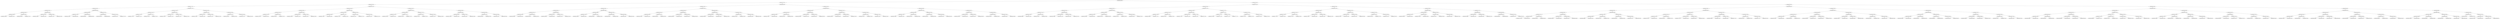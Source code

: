 digraph G{
511627691 [label="Node{data=[6053, 6053]}"]
511627691 -> 476150959
476150959 [label="Node{data=[4297, 4297]}"]
476150959 -> 1224287356
1224287356 [label="Node{data=[4190, 4190]}"]
1224287356 -> 2071763940
2071763940 [label="Node{data=[4111, 4111]}"]
2071763940 -> 325582505
325582505 [label="Node{data=[1950, 1950]}"]
325582505 -> 74742894
74742894 [label="Node{data=[1942, 1942]}"]
74742894 -> 95384152
95384152 [label="Node{data=[1938, 1938]}"]
95384152 -> 437484210
437484210 [label="Node{data=[1936, 1936]}"]
437484210 -> 917327343
917327343 [label="Node{data=[1849, 1849]}"]
437484210 -> 287162456
287162456 [label="Node{data=[1937, 1937]}"]
95384152 -> 1876843921
1876843921 [label="Node{data=[1940, 1940]}"]
1876843921 -> 1847163954
1847163954 [label="Node{data=[1939, 1939]}"]
1876843921 -> 839353899
839353899 [label="Node{data=[1941, 1941]}"]
74742894 -> 1298632499
1298632499 [label="Node{data=[1946, 1946]}"]
1298632499 -> 1355313627
1355313627 [label="Node{data=[1944, 1944]}"]
1355313627 -> 1972727580
1972727580 [label="Node{data=[1943, 1943]}"]
1355313627 -> 2066585947
2066585947 [label="Node{data=[1945, 1945]}"]
1298632499 -> 180526874
180526874 [label="Node{data=[1948, 1948]}"]
180526874 -> 429351216
429351216 [label="Node{data=[1947, 1947]}"]
180526874 -> 1193545873
1193545873 [label="Node{data=[1949, 1949]}"]
325582505 -> 1356115567
1356115567 [label="Node{data=[3156, 3156]}"]
1356115567 -> 1316012320
1316012320 [label="Node{data=[2662, 2662]}"]
1316012320 -> 1825355583
1825355583 [label="Node{data=[2012, 2012]}"]
1825355583 -> 193692335
193692335 [label="Node{data=[1951, 1951]}"]
1825355583 -> 2119819879
2119819879 [label="Node{data=[2585, 2585]}"]
1316012320 -> 921191757
921191757 [label="Node{data=[2853, 2853]}"]
921191757 -> 1066695136
1066695136 [label="Node{data=[2688, 2688]}"]
921191757 -> 1759320647
1759320647 [label="Node{data=[3009, 3009]}"]
1356115567 -> 1504090081
1504090081 [label="Node{data=[3723, 3723]}"]
1504090081 -> 756048821
756048821 [label="Node{data=[3369, 3369]}"]
756048821 -> 836195470
836195470 [label="Node{data=[3331, 3331]}"]
756048821 -> 836272081
836272081 [label="Node{data=[3583, 3583]}"]
1504090081 -> 1546452884
1546452884 [label="Node{data=[4109, 4109]}"]
1546452884 -> 1913594479
1913594479 [label="Node{data=[3736, 3736]}"]
1546452884 -> 2046258052
2046258052 [label="Node{data=[4110, 4110]}"]
2071763940 -> 186889628
186889628 [label="Node{data=[4127, 4127]}"]
186889628 -> 810036019
810036019 [label="Node{data=[4119, 4119]}"]
810036019 -> 1004497679
1004497679 [label="Node{data=[4115, 4115]}"]
1004497679 -> 2042010811
2042010811 [label="Node{data=[4113, 4113]}"]
2042010811 -> 1873758532
1873758532 [label="Node{data=[4112, 4112]}"]
2042010811 -> 516945457
516945457 [label="Node{data=[4114, 4114]}"]
1004497679 -> 1577611764
1577611764 [label="Node{data=[4117, 4117]}"]
1577611764 -> 328629706
328629706 [label="Node{data=[4116, 4116]}"]
1577611764 -> 115798933
115798933 [label="Node{data=[4118, 4118]}"]
810036019 -> 1736041222
1736041222 [label="Node{data=[4123, 4123]}"]
1736041222 -> 2053355980
2053355980 [label="Node{data=[4121, 4121]}"]
2053355980 -> 1522266983
1522266983 [label="Node{data=[4120, 4120]}"]
2053355980 -> 1802557950
1802557950 [label="Node{data=[4122, 4122]}"]
1736041222 -> 1136227909
1136227909 [label="Node{data=[4125, 4125]}"]
1136227909 -> 619907623
619907623 [label="Node{data=[4124, 4124]}"]
1136227909 -> 559346965
559346965 [label="Node{data=[4126, 4126]}"]
186889628 -> 1283745768
1283745768 [label="Node{data=[4135, 4135]}"]
1283745768 -> 1141324643
1141324643 [label="Node{data=[4131, 4131]}"]
1141324643 -> 2023338998
2023338998 [label="Node{data=[4129, 4129]}"]
2023338998 -> 1861291949
1861291949 [label="Node{data=[4128, 4128]}"]
2023338998 -> 19242684
19242684 [label="Node{data=[4130, 4130]}"]
1141324643 -> 2080661976
2080661976 [label="Node{data=[4133, 4133]}"]
2080661976 -> 1228372909
1228372909 [label="Node{data=[4132, 4132]}"]
2080661976 -> 794659137
794659137 [label="Node{data=[4134, 4134]}"]
1283745768 -> 44049000
44049000 [label="Node{data=[4139, 4139]}"]
44049000 -> 1567983941
1567983941 [label="Node{data=[4137, 4137]}"]
1567983941 -> 804088661
804088661 [label="Node{data=[4136, 4136]}"]
1567983941 -> 1815734376
1815734376 [label="Node{data=[4138, 4138]}"]
44049000 -> 1871262949
1871262949 [label="Node{data=[4188, 4188]}"]
1871262949 -> 516401136
516401136 [label="Node{data=[4187, 4187]}"]
1871262949 -> 1521799358
1521799358 [label="Node{data=[4189, 4189]}"]
1224287356 -> 2037193000
2037193000 [label="Node{data=[4222, 4222]}"]
2037193000 -> 1600464124
1600464124 [label="Node{data=[4206, 4206]}"]
1600464124 -> 2092888263
2092888263 [label="Node{data=[4198, 4198]}"]
2092888263 -> 15986382
15986382 [label="Node{data=[4194, 4194]}"]
15986382 -> 289805217
289805217 [label="Node{data=[4192, 4192]}"]
289805217 -> 1735563185
1735563185 [label="Node{data=[4191, 4191]}"]
289805217 -> 1824615248
1824615248 [label="Node{data=[4193, 4193]}"]
15986382 -> 1943760280
1943760280 [label="Node{data=[4196, 4196]}"]
1943760280 -> 1377936217
1377936217 [label="Node{data=[4195, 4195]}"]
1943760280 -> 555579827
555579827 [label="Node{data=[4197, 4197]}"]
2092888263 -> 1180769579
1180769579 [label="Node{data=[4202, 4202]}"]
1180769579 -> 1853755346
1853755346 [label="Node{data=[4200, 4200]}"]
1853755346 -> 823804463
823804463 [label="Node{data=[4199, 4199]}"]
1853755346 -> 2072012126
2072012126 [label="Node{data=[4201, 4201]}"]
1180769579 -> 893826880
893826880 [label="Node{data=[4204, 4204]}"]
893826880 -> 727203493
727203493 [label="Node{data=[4203, 4203]}"]
893826880 -> 1211112155
1211112155 [label="Node{data=[4205, 4205]}"]
1600464124 -> 811744278
811744278 [label="Node{data=[4214, 4214]}"]
811744278 -> 807301613
807301613 [label="Node{data=[4210, 4210]}"]
807301613 -> 1524227165
1524227165 [label="Node{data=[4208, 4208]}"]
1524227165 -> 309846815
309846815 [label="Node{data=[4207, 4207]}"]
1524227165 -> 869597131
869597131 [label="Node{data=[4209, 4209]}"]
807301613 -> 1879466309
1879466309 [label="Node{data=[4212, 4212]}"]
1879466309 -> 1680437292
1680437292 [label="Node{data=[4211, 4211]}"]
1879466309 -> 1231755437
1231755437 [label="Node{data=[4213, 4213]}"]
811744278 -> 1565887724
1565887724 [label="Node{data=[4218, 4218]}"]
1565887724 -> 513462858
513462858 [label="Node{data=[4216, 4216]}"]
513462858 -> 832399781
832399781 [label="Node{data=[4215, 4215]}"]
513462858 -> 547529035
547529035 [label="Node{data=[4217, 4217]}"]
1565887724 -> 1373731679
1373731679 [label="Node{data=[4220, 4220]}"]
1373731679 -> 421657515
421657515 [label="Node{data=[4219, 4219]}"]
1373731679 -> 1135311211
1135311211 [label="Node{data=[4221, 4221]}"]
2037193000 -> 1983262892
1983262892 [label="Node{data=[4281, 4281]}"]
1983262892 -> 743937718
743937718 [label="Node{data=[4273, 4273]}"]
743937718 -> 977132596
977132596 [label="Node{data=[4269, 4269]}"]
977132596 -> 583375417
583375417 [label="Node{data=[4224, 4224]}"]
583375417 -> 1697738141
1697738141 [label="Node{data=[4223, 4223]}"]
583375417 -> 1975760299
1975760299 [label="Node{data=[4225, 4225]}"]
977132596 -> 566954843
566954843 [label="Node{data=[4271, 4271]}"]
566954843 -> 793856265
793856265 [label="Node{data=[4270, 4270]}"]
566954843 -> 1096975611
1096975611 [label="Node{data=[4272, 4272]}"]
743937718 -> 702816145
702816145 [label="Node{data=[4277, 4277]}"]
702816145 -> 1342986277
1342986277 [label="Node{data=[4275, 4275]}"]
1342986277 -> 1966098988
1966098988 [label="Node{data=[4274, 4274]}"]
1342986277 -> 547380525
547380525 [label="Node{data=[4276, 4276]}"]
702816145 -> 699516479
699516479 [label="Node{data=[4279, 4279]}"]
699516479 -> 458124892
458124892 [label="Node{data=[4278, 4278]}"]
699516479 -> 1826108979
1826108979 [label="Node{data=[4280, 4280]}"]
1983262892 -> 1311983536
1311983536 [label="Node{data=[4289, 4289]}"]
1311983536 -> 1771364471
1771364471 [label="Node{data=[4285, 4285]}"]
1771364471 -> 20991895
20991895 [label="Node{data=[4283, 4283]}"]
20991895 -> 746883106
746883106 [label="Node{data=[4282, 4282]}"]
20991895 -> 2027836613
2027836613 [label="Node{data=[4284, 4284]}"]
1771364471 -> 906462449
906462449 [label="Node{data=[4287, 4287]}"]
906462449 -> 892885329
892885329 [label="Node{data=[4286, 4286]}"]
906462449 -> 1031082572
1031082572 [label="Node{data=[4288, 4288]}"]
1311983536 -> 923210075
923210075 [label="Node{data=[4293, 4293]}"]
923210075 -> 1034763078
1034763078 [label="Node{data=[4291, 4291]}"]
1034763078 -> 1244139379
1244139379 [label="Node{data=[4290, 4290]}"]
1034763078 -> 1599767304
1599767304 [label="Node{data=[4292, 4292]}"]
923210075 -> 1356385393
1356385393 [label="Node{data=[4295, 4295]}"]
1356385393 -> 75217447
75217447 [label="Node{data=[4294, 4294]}"]
1356385393 -> 245526092
245526092 [label="Node{data=[4296, 4296]}"]
476150959 -> 90959443
90959443 [label="Node{data=[4486, 4486]}"]
90959443 -> 323355083
323355083 [label="Node{data=[4341, 4341]}"]
323355083 -> 1253387014
1253387014 [label="Node{data=[4325, 4325]}"]
1253387014 -> 1467546642
1467546642 [label="Node{data=[4305, 4305]}"]
1467546642 -> 230398424
230398424 [label="Node{data=[4301, 4301]}"]
230398424 -> 785422845
785422845 [label="Node{data=[4299, 4299]}"]
785422845 -> 1306425914
1306425914 [label="Node{data=[4298, 4298]}"]
785422845 -> 1574340607
1574340607 [label="Node{data=[4300, 4300]}"]
230398424 -> 217231556
217231556 [label="Node{data=[4303, 4303]}"]
217231556 -> 650629078
650629078 [label="Node{data=[4302, 4302]}"]
217231556 -> 410418846
410418846 [label="Node{data=[4304, 4304]}"]
1467546642 -> 1912007440
1912007440 [label="Node{data=[4309, 4309]}"]
1912007440 -> 1754988922
1754988922 [label="Node{data=[4307, 4307]}"]
1754988922 -> 1891289792
1891289792 [label="Node{data=[4306, 4306]}"]
1754988922 -> 1536415943
1536415943 [label="Node{data=[4308, 4308]}"]
1912007440 -> 502994638
502994638 [label="Node{data=[4311, 4311]}"]
502994638 -> 769344730
769344730 [label="Node{data=[4310, 4310]}"]
502994638 -> 185689963
185689963 [label="Node{data=[4324, 4324]}"]
1253387014 -> 1317131054
1317131054 [label="Node{data=[4333, 4333]}"]
1317131054 -> 193585494
193585494 [label="Node{data=[4329, 4329]}"]
193585494 -> 2088999273
2088999273 [label="Node{data=[4327, 4327]}"]
2088999273 -> 2083095469
2083095469 [label="Node{data=[4326, 4326]}"]
2088999273 -> 1022437285
1022437285 [label="Node{data=[4328, 4328]}"]
193585494 -> 2025255484
2025255484 [label="Node{data=[4331, 4331]}"]
2025255484 -> 413037714
413037714 [label="Node{data=[4330, 4330]}"]
2025255484 -> 672839879
672839879 [label="Node{data=[4332, 4332]}"]
1317131054 -> 493059694
493059694 [label="Node{data=[4337, 4337]}"]
493059694 -> 1376475372
1376475372 [label="Node{data=[4335, 4335]}"]
1376475372 -> 962239707
962239707 [label="Node{data=[4334, 4334]}"]
1376475372 -> 1148966839
1148966839 [label="Node{data=[4336, 4336]}"]
493059694 -> 1114456408
1114456408 [label="Node{data=[4339, 4339]}"]
1114456408 -> 1244245441
1244245441 [label="Node{data=[4338, 4338]}"]
1114456408 -> 670587931
670587931 [label="Node{data=[4340, 4340]}"]
323355083 -> 1034219836
1034219836 [label="Node{data=[4357, 4357]}"]
1034219836 -> 359333969
359333969 [label="Node{data=[4349, 4349]}"]
359333969 -> 304865432
304865432 [label="Node{data=[4345, 4345]}"]
304865432 -> 2010545730
2010545730 [label="Node{data=[4343, 4343]}"]
2010545730 -> 1835097237
1835097237 [label="Node{data=[4342, 4342]}"]
2010545730 -> 541438176
541438176 [label="Node{data=[4344, 4344]}"]
304865432 -> 1831320400
1831320400 [label="Node{data=[4347, 4347]}"]
1831320400 -> 692583640
692583640 [label="Node{data=[4346, 4346]}"]
1831320400 -> 1319471249
1319471249 [label="Node{data=[4348, 4348]}"]
359333969 -> 1131082517
1131082517 [label="Node{data=[4353, 4353]}"]
1131082517 -> 331824403
331824403 [label="Node{data=[4351, 4351]}"]
331824403 -> 91267727
91267727 [label="Node{data=[4350, 4350]}"]
331824403 -> 1743995824
1743995824 [label="Node{data=[4352, 4352]}"]
1131082517 -> 1930814976
1930814976 [label="Node{data=[4355, 4355]}"]
1930814976 -> 1494246100
1494246100 [label="Node{data=[4354, 4354]}"]
1930814976 -> 1509218211
1509218211 [label="Node{data=[4356, 4356]}"]
1034219836 -> 619176430
619176430 [label="Node{data=[4365, 4365]}"]
619176430 -> 2015241876
2015241876 [label="Node{data=[4361, 4361]}"]
2015241876 -> 583204225
583204225 [label="Node{data=[4359, 4359]}"]
583204225 -> 1576304565
1576304565 [label="Node{data=[4358, 4358]}"]
583204225 -> 1174867316
1174867316 [label="Node{data=[4360, 4360]}"]
2015241876 -> 1327802790
1327802790 [label="Node{data=[4363, 4363]}"]
1327802790 -> 2050980662
2050980662 [label="Node{data=[4362, 4362]}"]
1327802790 -> 80259603
80259603 [label="Node{data=[4364, 4364]}"]
619176430 -> 2061138771
2061138771 [label="Node{data=[4447, 4447]}"]
2061138771 -> 282694711
282694711 [label="Node{data=[4445, 4445]}"]
282694711 -> 297708497
297708497 [label="Node{data=[4416, 4416]}"]
282694711 -> 1357317063
1357317063 [label="Node{data=[4446, 4446]}"]
2061138771 -> 2043607659
2043607659 [label="Node{data=[4484, 4484]}"]
2043607659 -> 636137801
636137801 [label="Node{data=[4483, 4483]}"]
2043607659 -> 1106142726
1106142726 [label="Node{data=[4485, 4485]}"]
90959443 -> 704621767
704621767 [label="Node{data=[4519, 4519]}"]
704621767 -> 661390897
661390897 [label="Node{data=[4503, 4503]}"]
661390897 -> 1476172652
1476172652 [label="Node{data=[4494, 4494]}"]
1476172652 -> 1695549891
1695549891 [label="Node{data=[4490, 4490]}"]
1695549891 -> 836573234
836573234 [label="Node{data=[4488, 4488]}"]
836573234 -> 1992809910
1992809910 [label="Node{data=[4487, 4487]}"]
836573234 -> 1171464185
1171464185 [label="Node{data=[4489, 4489]}"]
1695549891 -> 552093841
552093841 [label="Node{data=[4492, 4492]}"]
552093841 -> 2041432118
2041432118 [label="Node{data=[4491, 4491]}"]
552093841 -> 827298008
827298008 [label="Node{data=[4493, 4493]}"]
1476172652 -> 1816030687
1816030687 [label="Node{data=[4498, 4498]}"]
1816030687 -> 242224137
242224137 [label="Node{data=[4496, 4496]}"]
242224137 -> 420186505
420186505 [label="Node{data=[4495, 4495]}"]
242224137 -> 1418662688
1418662688 [label="Node{data=[4497, 4497]}"]
1816030687 -> 1262542075
1262542075 [label="Node{data=[4501, 4501]}"]
1262542075 -> 1163825630
1163825630 [label="Node{data=[4500, 4500]}"]
1262542075 -> 6033213
6033213 [label="Node{data=[4502, 4502]}"]
661390897 -> 744888837
744888837 [label="Node{data=[4511, 4511]}"]
744888837 -> 1628220534
1628220534 [label="Node{data=[4507, 4507]}"]
1628220534 -> 1357713896
1357713896 [label="Node{data=[4505, 4505]}"]
1357713896 -> 816372015
816372015 [label="Node{data=[4504, 4504]}"]
1357713896 -> 746740493
746740493 [label="Node{data=[4506, 4506]}"]
1628220534 -> 686374391
686374391 [label="Node{data=[4509, 4509]}"]
686374391 -> 280173395
280173395 [label="Node{data=[4508, 4508]}"]
686374391 -> 1722075595
1722075595 [label="Node{data=[4510, 4510]}"]
744888837 -> 1480637473
1480637473 [label="Node{data=[4515, 4515]}"]
1480637473 -> 967259227
967259227 [label="Node{data=[4513, 4513]}"]
967259227 -> 835111359
835111359 [label="Node{data=[4512, 4512]}"]
967259227 -> 1911334109
1911334109 [label="Node{data=[4514, 4514]}"]
1480637473 -> 739295093
739295093 [label="Node{data=[4517, 4517]}"]
739295093 -> 747983680
747983680 [label="Node{data=[4516, 4516]}"]
739295093 -> 731511900
731511900 [label="Node{data=[4518, 4518]}"]
704621767 -> 1061650366
1061650366 [label="Node{data=[4535, 4535]}"]
1061650366 -> 369460276
369460276 [label="Node{data=[4527, 4527]}"]
369460276 -> 269273831
269273831 [label="Node{data=[4523, 4523]}"]
269273831 -> 1955839910
1955839910 [label="Node{data=[4521, 4521]}"]
1955839910 -> 1882031109
1882031109 [label="Node{data=[4520, 4520]}"]
1955839910 -> 1253280272
1253280272 [label="Node{data=[4522, 4522]}"]
269273831 -> 1008613971
1008613971 [label="Node{data=[4525, 4525]}"]
1008613971 -> 1436146937
1436146937 [label="Node{data=[4524, 4524]}"]
1008613971 -> 1233676259
1233676259 [label="Node{data=[4526, 4526]}"]
369460276 -> 524130248
524130248 [label="Node{data=[4531, 4531]}"]
524130248 -> 1379723998
1379723998 [label="Node{data=[4529, 4529]}"]
1379723998 -> 1230604916
1230604916 [label="Node{data=[4528, 4528]}"]
1379723998 -> 1130646467
1130646467 [label="Node{data=[4530, 4530]}"]
524130248 -> 815007664
815007664 [label="Node{data=[4533, 4533]}"]
815007664 -> 88826214
88826214 [label="Node{data=[4532, 4532]}"]
815007664 -> 12861841
12861841 [label="Node{data=[4534, 4534]}"]
1061650366 -> 1629435929
1629435929 [label="Node{data=[4551, 4551]}"]
1629435929 -> 1906711053
1906711053 [label="Node{data=[4547, 4547]}"]
1906711053 -> 800589070
800589070 [label="Node{data=[4545, 4545]}"]
800589070 -> 231866785
231866785 [label="Node{data=[4544, 4544]}"]
800589070 -> 362102770
362102770 [label="Node{data=[4546, 4546]}"]
1906711053 -> 1419917631
1419917631 [label="Node{data=[4549, 4549]}"]
1419917631 -> 1004394192
1004394192 [label="Node{data=[4548, 4548]}"]
1419917631 -> 639571715
639571715 [label="Node{data=[4550, 4550]}"]
1629435929 -> 449431197
449431197 [label="Node{data=[4555, 4555]}"]
449431197 -> 1609002810
1609002810 [label="Node{data=[4553, 4553]}"]
1609002810 -> 182016320
182016320 [label="Node{data=[4552, 4552]}"]
1609002810 -> 1411444759
1411444759 [label="Node{data=[4554, 4554]}"]
449431197 -> 8988960
8988960 [label="Node{data=[4557, 4557]}"]
8988960 -> 1685260468
1685260468 [label="Node{data=[4556, 4556]}"]
8988960 -> 614485539
614485539 [label="Node{data=[4558, 4558]}"]
511627691 -> 2001973992
2001973992 [label="Node{data=[8373, 8373]}"]
2001973992 -> 1054491915
1054491915 [label="Node{data=[7786, 7786]}"]
1054491915 -> 1108397260
1108397260 [label="Node{data=[7608, 7608]}"]
1108397260 -> 1684489211
1684489211 [label="Node{data=[7592, 7592]}"]
1684489211 -> 248080749
248080749 [label="Node{data=[7584, 7584]}"]
248080749 -> 1649907618
1649907618 [label="Node{data=[7547, 7547]}"]
1649907618 -> 652562824
652562824 [label="Node{data=[6104, 6104]}"]
652562824 -> 2017703476
2017703476 [label="Node{data=[6090, 6090]}"]
652562824 -> 1023683152
1023683152 [label="Node{data=[7493, 7493]}"]
1649907618 -> 1672495317
1672495317 [label="Node{data=[7582, 7582]}"]
1672495317 -> 1876243514
1876243514 [label="Node{data=[7578, 7578]}"]
1672495317 -> 180542946
180542946 [label="Node{data=[7583, 7583]}"]
248080749 -> 378024000
378024000 [label="Node{data=[7588, 7588]}"]
378024000 -> 2011135148
2011135148 [label="Node{data=[7586, 7586]}"]
2011135148 -> 829285001
829285001 [label="Node{data=[7585, 7585]}"]
2011135148 -> 769397899
769397899 [label="Node{data=[7587, 7587]}"]
378024000 -> 2046896960
2046896960 [label="Node{data=[7590, 7590]}"]
2046896960 -> 1991709360
1991709360 [label="Node{data=[7589, 7589]}"]
2046896960 -> 672190277
672190277 [label="Node{data=[7591, 7591]}"]
1684489211 -> 1705373312
1705373312 [label="Node{data=[7600, 7600]}"]
1705373312 -> 369988191
369988191 [label="Node{data=[7596, 7596]}"]
369988191 -> 1491153084
1491153084 [label="Node{data=[7594, 7594]}"]
1491153084 -> 1990571522
1990571522 [label="Node{data=[7593, 7593]}"]
1491153084 -> 1010730936
1010730936 [label="Node{data=[7595, 7595]}"]
369988191 -> 1180398858
1180398858 [label="Node{data=[7598, 7598]}"]
1180398858 -> 393140653
393140653 [label="Node{data=[7597, 7597]}"]
1180398858 -> 1277196516
1277196516 [label="Node{data=[7599, 7599]}"]
1705373312 -> 82519455
82519455 [label="Node{data=[7604, 7604]}"]
82519455 -> 419820333
419820333 [label="Node{data=[7602, 7602]}"]
419820333 -> 2017976849
2017976849 [label="Node{data=[7601, 7601]}"]
419820333 -> 930038437
930038437 [label="Node{data=[7603, 7603]}"]
82519455 -> 1794465290
1794465290 [label="Node{data=[7606, 7606]}"]
1794465290 -> 1549751522
1549751522 [label="Node{data=[7605, 7605]}"]
1794465290 -> 466575890
466575890 [label="Node{data=[7607, 7607]}"]
1108397260 -> 1459118500
1459118500 [label="Node{data=[7704, 7704]}"]
1459118500 -> 373125247
373125247 [label="Node{data=[7616, 7616]}"]
373125247 -> 811847198
811847198 [label="Node{data=[7612, 7612]}"]
811847198 -> 1348269554
1348269554 [label="Node{data=[7610, 7610]}"]
1348269554 -> 1169967900
1169967900 [label="Node{data=[7609, 7609]}"]
1348269554 -> 956265820
956265820 [label="Node{data=[7611, 7611]}"]
811847198 -> 373444451
373444451 [label="Node{data=[7614, 7614]}"]
373444451 -> 554097468
554097468 [label="Node{data=[7613, 7613]}"]
373444451 -> 105218219
105218219 [label="Node{data=[7615, 7615]}"]
373125247 -> 1163083946
1163083946 [label="Node{data=[7620, 7620]}"]
1163083946 -> 1097737780
1097737780 [label="Node{data=[7618, 7618]}"]
1097737780 -> 1445382686
1445382686 [label="Node{data=[7617, 7617]}"]
1097737780 -> 2085374121
2085374121 [label="Node{data=[7619, 7619]}"]
1163083946 -> 600117658
600117658 [label="Node{data=[7702, 7702]}"]
600117658 -> 329960528
329960528 [label="Node{data=[7678, 7678]}"]
600117658 -> 1933345281
1933345281 [label="Node{data=[7703, 7703]}"]
1459118500 -> 1839961551
1839961551 [label="Node{data=[7778, 7778]}"]
1839961551 -> 1726550049
1726550049 [label="Node{data=[7774, 7774]}"]
1726550049 -> 593795296
593795296 [label="Node{data=[7772, 7772]}"]
593795296 -> 878656007
878656007 [label="Node{data=[7736, 7736]}"]
593795296 -> 90952878
90952878 [label="Node{data=[7773, 7773]}"]
1726550049 -> 724411450
724411450 [label="Node{data=[7776, 7776]}"]
724411450 -> 747215399
747215399 [label="Node{data=[7775, 7775]}"]
724411450 -> 1640698547
1640698547 [label="Node{data=[7777, 7777]}"]
1839961551 -> 979264640
979264640 [label="Node{data=[7782, 7782]}"]
979264640 -> 2081688453
2081688453 [label="Node{data=[7780, 7780]}"]
2081688453 -> 472706690
472706690 [label="Node{data=[7779, 7779]}"]
2081688453 -> 634071358
634071358 [label="Node{data=[7781, 7781]}"]
979264640 -> 1828205411
1828205411 [label="Node{data=[7784, 7784]}"]
1828205411 -> 820794714
820794714 [label="Node{data=[7783, 7783]}"]
1828205411 -> 1263531323
1263531323 [label="Node{data=[7785, 7785]}"]
1054491915 -> 934393781
934393781 [label="Node{data=[7982, 7982]}"]
934393781 -> 444590347
444590347 [label="Node{data=[7923, 7923]}"]
444590347 -> 1214982555
1214982555 [label="Node{data=[7846, 7846]}"]
1214982555 -> 2084170624
2084170624 [label="Node{data=[7790, 7790]}"]
2084170624 -> 1175447469
1175447469 [label="Node{data=[7788, 7788]}"]
1175447469 -> 601717206
601717206 [label="Node{data=[7787, 7787]}"]
1175447469 -> 854305735
854305735 [label="Node{data=[7789, 7789]}"]
2084170624 -> 29172721
29172721 [label="Node{data=[7819, 7819]}"]
29172721 -> 943103716
943103716 [label="Node{data=[7791, 7791]}"]
29172721 -> 1894601725
1894601725 [label="Node{data=[7826, 7826]}"]
1214982555 -> 523729844
523729844 [label="Node{data=[7881, 7881]}"]
523729844 -> 2004709640
2004709640 [label="Node{data=[7879, 7879]}"]
2004709640 -> 2075136189
2075136189 [label="Node{data=[7878, 7878]}"]
2004709640 -> 1641596557
1641596557 [label="Node{data=[7880, 7880]}"]
523729844 -> 1167518681
1167518681 [label="Node{data=[7883, 7883]}"]
1167518681 -> 1501505362
1501505362 [label="Node{data=[7882, 7882]}"]
1167518681 -> 573694264
573694264 [label="Node{data=[7922, 7922]}"]
444590347 -> 100312925
100312925 [label="Node{data=[7931, 7931]}"]
100312925 -> 2009091096
2009091096 [label="Node{data=[7927, 7927]}"]
2009091096 -> 1462083589
1462083589 [label="Node{data=[7925, 7925]}"]
1462083589 -> 2058400760
2058400760 [label="Node{data=[7924, 7924]}"]
1462083589 -> 715137980
715137980 [label="Node{data=[7926, 7926]}"]
2009091096 -> 1609894524
1609894524 [label="Node{data=[7929, 7929]}"]
1609894524 -> 631946255
631946255 [label="Node{data=[7928, 7928]}"]
1609894524 -> 1526395953
1526395953 [label="Node{data=[7930, 7930]}"]
100312925 -> 1902940433
1902940433 [label="Node{data=[7978, 7978]}"]
1902940433 -> 113099690
113099690 [label="Node{data=[7976, 7976]}"]
113099690 -> 1980194230
1980194230 [label="Node{data=[7961, 7961]}"]
113099690 -> 2068935739
2068935739 [label="Node{data=[7977, 7977]}"]
1902940433 -> 1847625305
1847625305 [label="Node{data=[7980, 7980]}"]
1847625305 -> 115910820
115910820 [label="Node{data=[7979, 7979]}"]
1847625305 -> 1246674722
1246674722 [label="Node{data=[7981, 7981]}"]
934393781 -> 978254588
978254588 [label="Node{data=[7998, 7998]}"]
978254588 -> 1354146210
1354146210 [label="Node{data=[7990, 7990]}"]
1354146210 -> 332963480
332963480 [label="Node{data=[7986, 7986]}"]
332963480 -> 751862894
751862894 [label="Node{data=[7984, 7984]}"]
751862894 -> 1627656722
1627656722 [label="Node{data=[7983, 7983]}"]
751862894 -> 81396769
81396769 [label="Node{data=[7985, 7985]}"]
332963480 -> 1394697852
1394697852 [label="Node{data=[7988, 7988]}"]
1394697852 -> 2080009090
2080009090 [label="Node{data=[7987, 7987]}"]
1394697852 -> 984576621
984576621 [label="Node{data=[7989, 7989]}"]
1354146210 -> 1845531157
1845531157 [label="Node{data=[7994, 7994]}"]
1845531157 -> 910826287
910826287 [label="Node{data=[7992, 7992]}"]
910826287 -> 507826207
507826207 [label="Node{data=[7991, 7991]}"]
910826287 -> 1606022560
1606022560 [label="Node{data=[7993, 7993]}"]
1845531157 -> 901989496
901989496 [label="Node{data=[7996, 7996]}"]
901989496 -> 1404482188
1404482188 [label="Node{data=[7995, 7995]}"]
901989496 -> 1800029389
1800029389 [label="Node{data=[7997, 7997]}"]
978254588 -> 2068756721
2068756721 [label="Node{data=[8117, 8117]}"]
2068756721 -> 1417790308
1417790308 [label="Node{data=[8002, 8002]}"]
1417790308 -> 851782058
851782058 [label="Node{data=[8000, 8000]}"]
851782058 -> 185630483
185630483 [label="Node{data=[7999, 7999]}"]
851782058 -> 85444528
85444528 [label="Node{data=[8001, 8001]}"]
1417790308 -> 1599581845
1599581845 [label="Node{data=[8004, 8004]}"]
1599581845 -> 1145328812
1145328812 [label="Node{data=[8003, 8003]}"]
1599581845 -> 1277445072
1277445072 [label="Node{data=[8101, 8101]}"]
2068756721 -> 1999972259
1999972259 [label="Node{data=[8369, 8369]}"]
1999972259 -> 368315606
368315606 [label="Node{data=[8367, 8367]}"]
368315606 -> 1945357296
1945357296 [label="Node{data=[8364, 8364]}"]
368315606 -> 497499293
497499293 [label="Node{data=[8368, 8368]}"]
1999972259 -> 1131481269
1131481269 [label="Node{data=[8371, 8371]}"]
1131481269 -> 1993752241
1993752241 [label="Node{data=[8370, 8370]}"]
1131481269 -> 462931920
462931920 [label="Node{data=[8372, 8372]}"]
2001973992 -> 1072714731
1072714731 [label="Node{data=[9579, 9579]}"]
1072714731 -> 1955577856
1955577856 [label="Node{data=[9480, 9480]}"]
1955577856 -> 871062422
871062422 [label="Node{data=[9240, 9240]}"]
871062422 -> 384283516
384283516 [label="Node{data=[8907, 8907]}"]
384283516 -> 724944192
724944192 [label="Node{data=[8381, 8381]}"]
724944192 -> 565219302
565219302 [label="Node{data=[8377, 8377]}"]
565219302 -> 1223579565
1223579565 [label="Node{data=[8375, 8375]}"]
1223579565 -> 1664709023
1664709023 [label="Node{data=[8374, 8374]}"]
1223579565 -> 1722005373
1722005373 [label="Node{data=[8376, 8376]}"]
565219302 -> 1137298416
1137298416 [label="Node{data=[8379, 8379]}"]
1137298416 -> 2040577819
2040577819 [label="Node{data=[8378, 8378]}"]
1137298416 -> 1362992185
1362992185 [label="Node{data=[8380, 8380]}"]
724944192 -> 710852924
710852924 [label="Node{data=[8903, 8903]}"]
710852924 -> 658835916
658835916 [label="Node{data=[8817, 8817]}"]
658835916 -> 1541485144
1541485144 [label="Node{data=[8382, 8382]}"]
658835916 -> 1711317321
1711317321 [label="Node{data=[8849, 8849]}"]
710852924 -> 973851540
973851540 [label="Node{data=[8905, 8905]}"]
973851540 -> 890224240
890224240 [label="Node{data=[8904, 8904]}"]
973851540 -> 1739467131
1739467131 [label="Node{data=[8906, 8906]}"]
384283516 -> 71812654
71812654 [label="Node{data=[8915, 8915]}"]
71812654 -> 1626663513
1626663513 [label="Node{data=[8911, 8911]}"]
1626663513 -> 683680777
683680777 [label="Node{data=[8909, 8909]}"]
683680777 -> 1043539355
1043539355 [label="Node{data=[8908, 8908]}"]
683680777 -> 83882693
83882693 [label="Node{data=[8910, 8910]}"]
1626663513 -> 1134458401
1134458401 [label="Node{data=[8913, 8913]}"]
1134458401 -> 1792533047
1792533047 [label="Node{data=[8912, 8912]}"]
1134458401 -> 1307512075
1307512075 [label="Node{data=[8914, 8914]}"]
71812654 -> 914208681
914208681 [label="Node{data=[9236, 9236]}"]
914208681 -> 107147321
107147321 [label="Node{data=[9234, 9234]}"]
107147321 -> 1399946392
1399946392 [label="Node{data=[8944, 8944]}"]
107147321 -> 1724097704
1724097704 [label="Node{data=[9235, 9235]}"]
914208681 -> 1029216038
1029216038 [label="Node{data=[9238, 9238]}"]
1029216038 -> 740969356
740969356 [label="Node{data=[9237, 9237]}"]
1029216038 -> 1952937773
1952937773 [label="Node{data=[9239, 9239]}"]
871062422 -> 268073965
268073965 [label="Node{data=[9464, 9464]}"]
268073965 -> 1994538131
1994538131 [label="Node{data=[9248, 9248]}"]
1994538131 -> 141197288
141197288 [label="Node{data=[9244, 9244]}"]
141197288 -> 1207680983
1207680983 [label="Node{data=[9242, 9242]}"]
1207680983 -> 453149142
453149142 [label="Node{data=[9241, 9241]}"]
1207680983 -> 2095263873
2095263873 [label="Node{data=[9243, 9243]}"]
141197288 -> 657298890
657298890 [label="Node{data=[9246, 9246]}"]
657298890 -> 1035113471
1035113471 [label="Node{data=[9245, 9245]}"]
657298890 -> 842119598
842119598 [label="Node{data=[9247, 9247]}"]
1994538131 -> 1463017553
1463017553 [label="Node{data=[9377, 9377]}"]
1463017553 -> 486255800
486255800 [label="Node{data=[9294, 9294]}"]
486255800 -> 905963955
905963955 [label="Node{data=[9277, 9277]}"]
486255800 -> 180148843
180148843 [label="Node{data=[9323, 9323]}"]
1463017553 -> 1111855621
1111855621 [label="Node{data=[9415, 9415]}"]
1111855621 -> 52062361
52062361 [label="Node{data=[9400, 9400]}"]
1111855621 -> 1231207224
1231207224 [label="Node{data=[9435, 9435]}"]
268073965 -> 627138557
627138557 [label="Node{data=[9472, 9472]}"]
627138557 -> 1272591598
1272591598 [label="Node{data=[9468, 9468]}"]
1272591598 -> 466928556
466928556 [label="Node{data=[9466, 9466]}"]
466928556 -> 1194524821
1194524821 [label="Node{data=[9465, 9465]}"]
466928556 -> 1753358649
1753358649 [label="Node{data=[9467, 9467]}"]
1272591598 -> 1919227267
1919227267 [label="Node{data=[9470, 9470]}"]
1919227267 -> 1326539200
1326539200 [label="Node{data=[9469, 9469]}"]
1919227267 -> 284817183
284817183 [label="Node{data=[9471, 9471]}"]
627138557 -> 1762363344
1762363344 [label="Node{data=[9476, 9476]}"]
1762363344 -> 857235071
857235071 [label="Node{data=[9474, 9474]}"]
857235071 -> 2009278141
2009278141 [label="Node{data=[9473, 9473]}"]
857235071 -> 685602389
685602389 [label="Node{data=[9475, 9475]}"]
1762363344 -> 492655001
492655001 [label="Node{data=[9478, 9478]}"]
492655001 -> 1816600555
1816600555 [label="Node{data=[9477, 9477]}"]
492655001 -> 39795216
39795216 [label="Node{data=[9479, 9479]}"]
1955577856 -> 1098091472
1098091472 [label="Node{data=[9547, 9547]}"]
1098091472 -> 911592446
911592446 [label="Node{data=[9531, 9531]}"]
911592446 -> 1647911576
1647911576 [label="Node{data=[9488, 9488]}"]
1647911576 -> 424483701
424483701 [label="Node{data=[9484, 9484]}"]
424483701 -> 1153248903
1153248903 [label="Node{data=[9482, 9482]}"]
1153248903 -> 1554978773
1554978773 [label="Node{data=[9481, 9481]}"]
1153248903 -> 1999229754
1999229754 [label="Node{data=[9483, 9483]}"]
424483701 -> 105834521
105834521 [label="Node{data=[9486, 9486]}"]
105834521 -> 724186945
724186945 [label="Node{data=[9485, 9485]}"]
105834521 -> 253725774
253725774 [label="Node{data=[9487, 9487]}"]
1647911576 -> 907423380
907423380 [label="Node{data=[9492, 9492]}"]
907423380 -> 1198065263
1198065263 [label="Node{data=[9490, 9490]}"]
1198065263 -> 1023648252
1023648252 [label="Node{data=[9489, 9489]}"]
1198065263 -> 1309489134
1309489134 [label="Node{data=[9491, 9491]}"]
907423380 -> 1239990837
1239990837 [label="Node{data=[9494, 9494]}"]
1239990837 -> 1186852633
1186852633 [label="Node{data=[9493, 9493]}"]
1239990837 -> 1712433779
1712433779 [label="Node{data=[9495, 9495]}"]
911592446 -> 1090798360
1090798360 [label="Node{data=[9539, 9539]}"]
1090798360 -> 1324537959
1324537959 [label="Node{data=[9535, 9535]}"]
1324537959 -> 1738421127
1738421127 [label="Node{data=[9533, 9533]}"]
1738421127 -> 213344053
213344053 [label="Node{data=[9532, 9532]}"]
1738421127 -> 1875431736
1875431736 [label="Node{data=[9534, 9534]}"]
1324537959 -> 924917062
924917062 [label="Node{data=[9537, 9537]}"]
924917062 -> 557126190
557126190 [label="Node{data=[9536, 9536]}"]
924917062 -> 390967242
390967242 [label="Node{data=[9538, 9538]}"]
1090798360 -> 1051065610
1051065610 [label="Node{data=[9543, 9543]}"]
1051065610 -> 22088885
22088885 [label="Node{data=[9541, 9541]}"]
22088885 -> 142400211
142400211 [label="Node{data=[9540, 9540]}"]
22088885 -> 1916082153
1916082153 [label="Node{data=[9542, 9542]}"]
1051065610 -> 1676278024
1676278024 [label="Node{data=[9545, 9545]}"]
1676278024 -> 1792308580
1792308580 [label="Node{data=[9544, 9544]}"]
1676278024 -> 76578991
76578991 [label="Node{data=[9546, 9546]}"]
1098091472 -> 1589663115
1589663115 [label="Node{data=[9563, 9563]}"]
1589663115 -> 1917703906
1917703906 [label="Node{data=[9555, 9555]}"]
1917703906 -> 997978778
997978778 [label="Node{data=[9551, 9551]}"]
997978778 -> 997103778
997103778 [label="Node{data=[9549, 9549]}"]
997103778 -> 1742663241
1742663241 [label="Node{data=[9548, 9548]}"]
997103778 -> 2067324566
2067324566 [label="Node{data=[9550, 9550]}"]
997978778 -> 523443273
523443273 [label="Node{data=[9553, 9553]}"]
523443273 -> 1347890309
1347890309 [label="Node{data=[9552, 9552]}"]
523443273 -> 1080765536
1080765536 [label="Node{data=[9554, 9554]}"]
1917703906 -> 2098894485
2098894485 [label="Node{data=[9559, 9559]}"]
2098894485 -> 2060196907
2060196907 [label="Node{data=[9557, 9557]}"]
2060196907 -> 320218355
320218355 [label="Node{data=[9556, 9556]}"]
2060196907 -> 176624349
176624349 [label="Node{data=[9558, 9558]}"]
2098894485 -> 595624742
595624742 [label="Node{data=[9561, 9561]}"]
595624742 -> 968359481
968359481 [label="Node{data=[9560, 9560]}"]
595624742 -> 463758400
463758400 [label="Node{data=[9562, 9562]}"]
1589663115 -> 696753171
696753171 [label="Node{data=[9571, 9571]}"]
696753171 -> 247047094
247047094 [label="Node{data=[9567, 9567]}"]
247047094 -> 150590062
150590062 [label="Node{data=[9565, 9565]}"]
150590062 -> 818360661
818360661 [label="Node{data=[9564, 9564]}"]
150590062 -> 624247898
624247898 [label="Node{data=[9566, 9566]}"]
247047094 -> 1716713305
1716713305 [label="Node{data=[9569, 9569]}"]
1716713305 -> 553526111
553526111 [label="Node{data=[9568, 9568]}"]
1716713305 -> 691729292
691729292 [label="Node{data=[9570, 9570]}"]
696753171 -> 648176997
648176997 [label="Node{data=[9575, 9575]}"]
648176997 -> 1463531223
1463531223 [label="Node{data=[9573, 9573]}"]
1463531223 -> 101614516
101614516 [label="Node{data=[9572, 9572]}"]
1463531223 -> 2027333226
2027333226 [label="Node{data=[9574, 9574]}"]
648176997 -> 1298824536
1298824536 [label="Node{data=[9577, 9577]}"]
1298824536 -> 1198384940
1198384940 [label="Node{data=[9576, 9576]}"]
1298824536 -> 898424662
898424662 [label="Node{data=[9578, 9578]}"]
1072714731 -> 2015681147
2015681147 [label="Node{data=[9821, 9821]}"]
2015681147 -> 1715140762
1715140762 [label="Node{data=[9789, 9789]}"]
1715140762 -> 1313220598
1313220598 [label="Node{data=[9595, 9595]}"]
1313220598 -> 501430023
501430023 [label="Node{data=[9587, 9587]}"]
501430023 -> 1137365442
1137365442 [label="Node{data=[9583, 9583]}"]
1137365442 -> 1921322761
1921322761 [label="Node{data=[9581, 9581]}"]
1921322761 -> 226754360
226754360 [label="Node{data=[9580, 9580]}"]
1921322761 -> 157072000
157072000 [label="Node{data=[9582, 9582]}"]
1137365442 -> 470630056
470630056 [label="Node{data=[9585, 9585]}"]
470630056 -> 1177192295
1177192295 [label="Node{data=[9584, 9584]}"]
470630056 -> 1422056101
1422056101 [label="Node{data=[9586, 9586]}"]
501430023 -> 950460935
950460935 [label="Node{data=[9591, 9591]}"]
950460935 -> 1294693317
1294693317 [label="Node{data=[9589, 9589]}"]
1294693317 -> 1604895928
1604895928 [label="Node{data=[9588, 9588]}"]
1294693317 -> 503130650
503130650 [label="Node{data=[9590, 9590]}"]
950460935 -> 314852728
314852728 [label="Node{data=[9593, 9593]}"]
314852728 -> 82295230
82295230 [label="Node{data=[9592, 9592]}"]
314852728 -> 494088350
494088350 [label="Node{data=[9594, 9594]}"]
1313220598 -> 1764386000
1764386000 [label="Node{data=[9781, 9781]}"]
1764386000 -> 1500844808
1500844808 [label="Node{data=[9777, 9777]}"]
1500844808 -> 1617329105
1617329105 [label="Node{data=[9775, 9775]}"]
1617329105 -> 1679114371
1679114371 [label="Node{data=[9596, 9596]}"]
1617329105 -> 1587786805
1587786805 [label="Node{data=[9776, 9776]}"]
1500844808 -> 801046970
801046970 [label="Node{data=[9779, 9779]}"]
801046970 -> 2085904239
2085904239 [label="Node{data=[9778, 9778]}"]
801046970 -> 839584062
839584062 [label="Node{data=[9780, 9780]}"]
1764386000 -> 1900675414
1900675414 [label="Node{data=[9785, 9785]}"]
1900675414 -> 649034772
649034772 [label="Node{data=[9783, 9783]}"]
649034772 -> 2019483785
2019483785 [label="Node{data=[9782, 9782]}"]
649034772 -> 318129221
318129221 [label="Node{data=[9784, 9784]}"]
1900675414 -> 857192444
857192444 [label="Node{data=[9787, 9787]}"]
857192444 -> 1854222934
1854222934 [label="Node{data=[9786, 9786]}"]
857192444 -> 1641074087
1641074087 [label="Node{data=[9788, 9788]}"]
1715140762 -> 1101298100
1101298100 [label="Node{data=[9805, 9805]}"]
1101298100 -> 1325571627
1325571627 [label="Node{data=[9797, 9797]}"]
1325571627 -> 139596319
139596319 [label="Node{data=[9793, 9793]}"]
139596319 -> 1862814535
1862814535 [label="Node{data=[9791, 9791]}"]
1862814535 -> 226752203
226752203 [label="Node{data=[9790, 9790]}"]
1862814535 -> 1454101142
1454101142 [label="Node{data=[9792, 9792]}"]
139596319 -> 1316090038
1316090038 [label="Node{data=[9795, 9795]}"]
1316090038 -> 1661917260
1661917260 [label="Node{data=[9794, 9794]}"]
1316090038 -> 1906921288
1906921288 [label="Node{data=[9796, 9796]}"]
1325571627 -> 2040401033
2040401033 [label="Node{data=[9801, 9801]}"]
2040401033 -> 950773580
950773580 [label="Node{data=[9799, 9799]}"]
950773580 -> 762500269
762500269 [label="Node{data=[9798, 9798]}"]
950773580 -> 370806084
370806084 [label="Node{data=[9800, 9800]}"]
2040401033 -> 535404874
535404874 [label="Node{data=[9803, 9803]}"]
535404874 -> 2048779324
2048779324 [label="Node{data=[9802, 9802]}"]
535404874 -> 1097961582
1097961582 [label="Node{data=[9804, 9804]}"]
1101298100 -> 122144041
122144041 [label="Node{data=[9813, 9813]}"]
122144041 -> 1433851770
1433851770 [label="Node{data=[9809, 9809]}"]
1433851770 -> 1080030700
1080030700 [label="Node{data=[9807, 9807]}"]
1080030700 -> 224460649
224460649 [label="Node{data=[9806, 9806]}"]
1080030700 -> 876027233
876027233 [label="Node{data=[9808, 9808]}"]
1433851770 -> 1469698458
1469698458 [label="Node{data=[9811, 9811]}"]
1469698458 -> 1750515216
1750515216 [label="Node{data=[9810, 9810]}"]
1469698458 -> 1657249732
1657249732 [label="Node{data=[9812, 9812]}"]
122144041 -> 1855412968
1855412968 [label="Node{data=[9817, 9817]}"]
1855412968 -> 1998279585
1998279585 [label="Node{data=[9815, 9815]}"]
1998279585 -> 710985068
710985068 [label="Node{data=[9814, 9814]}"]
1998279585 -> 1946637915
1946637915 [label="Node{data=[9816, 9816]}"]
1855412968 -> 538120745
538120745 [label="Node{data=[9819, 9819]}"]
538120745 -> 221830097
221830097 [label="Node{data=[9818, 9818]}"]
538120745 -> 568276159
568276159 [label="Node{data=[9820, 9820]}"]
2015681147 -> 1873025873
1873025873 [label="Node{data=[9853, 9853]}"]
1873025873 -> 1461636822
1461636822 [label="Node{data=[9837, 9837]}"]
1461636822 -> 473133495
473133495 [label="Node{data=[9829, 9829]}"]
473133495 -> 1142019138
1142019138 [label="Node{data=[9825, 9825]}"]
1142019138 -> 186654978
186654978 [label="Node{data=[9823, 9823]}"]
186654978 -> 719922894
719922894 [label="Node{data=[9822, 9822]}"]
186654978 -> 760239341
760239341 [label="Node{data=[9824, 9824]}"]
1142019138 -> 1739138753
1739138753 [label="Node{data=[9827, 9827]}"]
1739138753 -> 1829450503
1829450503 [label="Node{data=[9826, 9826]}"]
1739138753 -> 246916926
246916926 [label="Node{data=[9828, 9828]}"]
473133495 -> 569343289
569343289 [label="Node{data=[9833, 9833]}"]
569343289 -> 257870059
257870059 [label="Node{data=[9831, 9831]}"]
257870059 -> 997806348
997806348 [label="Node{data=[9830, 9830]}"]
257870059 -> 147103498
147103498 [label="Node{data=[9832, 9832]}"]
569343289 -> 1385708958
1385708958 [label="Node{data=[9835, 9835]}"]
1385708958 -> 729329334
729329334 [label="Node{data=[9834, 9834]}"]
1385708958 -> 1526229988
1526229988 [label="Node{data=[9836, 9836]}"]
1461636822 -> 1986564990
1986564990 [label="Node{data=[9845, 9845]}"]
1986564990 -> 1695495392
1695495392 [label="Node{data=[9841, 9841]}"]
1695495392 -> 200031209
200031209 [label="Node{data=[9839, 9839]}"]
200031209 -> 315807291
315807291 [label="Node{data=[9838, 9838]}"]
200031209 -> 546526332
546526332 [label="Node{data=[9840, 9840]}"]
1695495392 -> 1017629882
1017629882 [label="Node{data=[9843, 9843]}"]
1017629882 -> 1459526580
1459526580 [label="Node{data=[9842, 9842]}"]
1017629882 -> 1385819230
1385819230 [label="Node{data=[9844, 9844]}"]
1986564990 -> 1746105029
1746105029 [label="Node{data=[9849, 9849]}"]
1746105029 -> 1783865697
1783865697 [label="Node{data=[9847, 9847]}"]
1783865697 -> 1213375652
1213375652 [label="Node{data=[9846, 9846]}"]
1783865697 -> 1437883116
1437883116 [label="Node{data=[9848, 9848]}"]
1746105029 -> 650289093
650289093 [label="Node{data=[9851, 9851]}"]
650289093 -> 1374513877
1374513877 [label="Node{data=[9850, 9850]}"]
650289093 -> 214406088
214406088 [label="Node{data=[9852, 9852]}"]
1873025873 -> 2077477766
2077477766 [label="Node{data=[9869, 9869]}"]
2077477766 -> 1239240590
1239240590 [label="Node{data=[9861, 9861]}"]
1239240590 -> 1935425442
1935425442 [label="Node{data=[9857, 9857]}"]
1935425442 -> 1127594962
1127594962 [label="Node{data=[9855, 9855]}"]
1127594962 -> 643811273
643811273 [label="Node{data=[9854, 9854]}"]
1127594962 -> 90000819
90000819 [label="Node{data=[9856, 9856]}"]
1935425442 -> 393134997
393134997 [label="Node{data=[9859, 9859]}"]
393134997 -> 2037059969
2037059969 [label="Node{data=[9858, 9858]}"]
393134997 -> 559083754
559083754 [label="Node{data=[9860, 9860]}"]
1239240590 -> 1317867942
1317867942 [label="Node{data=[9865, 9865]}"]
1317867942 -> 790499721
790499721 [label="Node{data=[9863, 9863]}"]
790499721 -> 249096946
249096946 [label="Node{data=[9862, 9862]}"]
790499721 -> 951819875
951819875 [label="Node{data=[9864, 9864]}"]
1317867942 -> 505260275
505260275 [label="Node{data=[9867, 9867]}"]
505260275 -> 1095786720
1095786720 [label="Node{data=[9866, 9866]}"]
505260275 -> 135695682
135695682 [label="Node{data=[9868, 9868]}"]
2077477766 -> 1815757477
1815757477 [label="Node{data=[9873, 9873]}"]
1815757477 -> 529737185
529737185 [label="Node{data=[9871, 9871]}"]
529737185 -> 1569063315
1569063315 [label="Node{data=[9870, 9870]}"]
529737185 -> 1632041980
1632041980 [label="Node{data=[9872, 9872]}"]
1815757477 -> 1607971355
1607971355 [label="Node{data=[9877, 9877]}"]
1607971355 -> 1500330029
1500330029 [label="Node{data=[9875, 9875]}"]
1500330029 -> 873082890
873082890 [label="Node{data=[9874, 9874]}"]
1500330029 -> 1657123948
1657123948 [label="Node{data=[9876, 9876]}"]
1607971355 -> 14718277
14718277 [label="Node{data=[9879, 9879]}"]
14718277 -> 821848356
821848356 [label="Node{data=[9878, 9878]}"]
14718277 -> 1427346769
1427346769 [label="Node{data=[9880, 9880]}"]
}